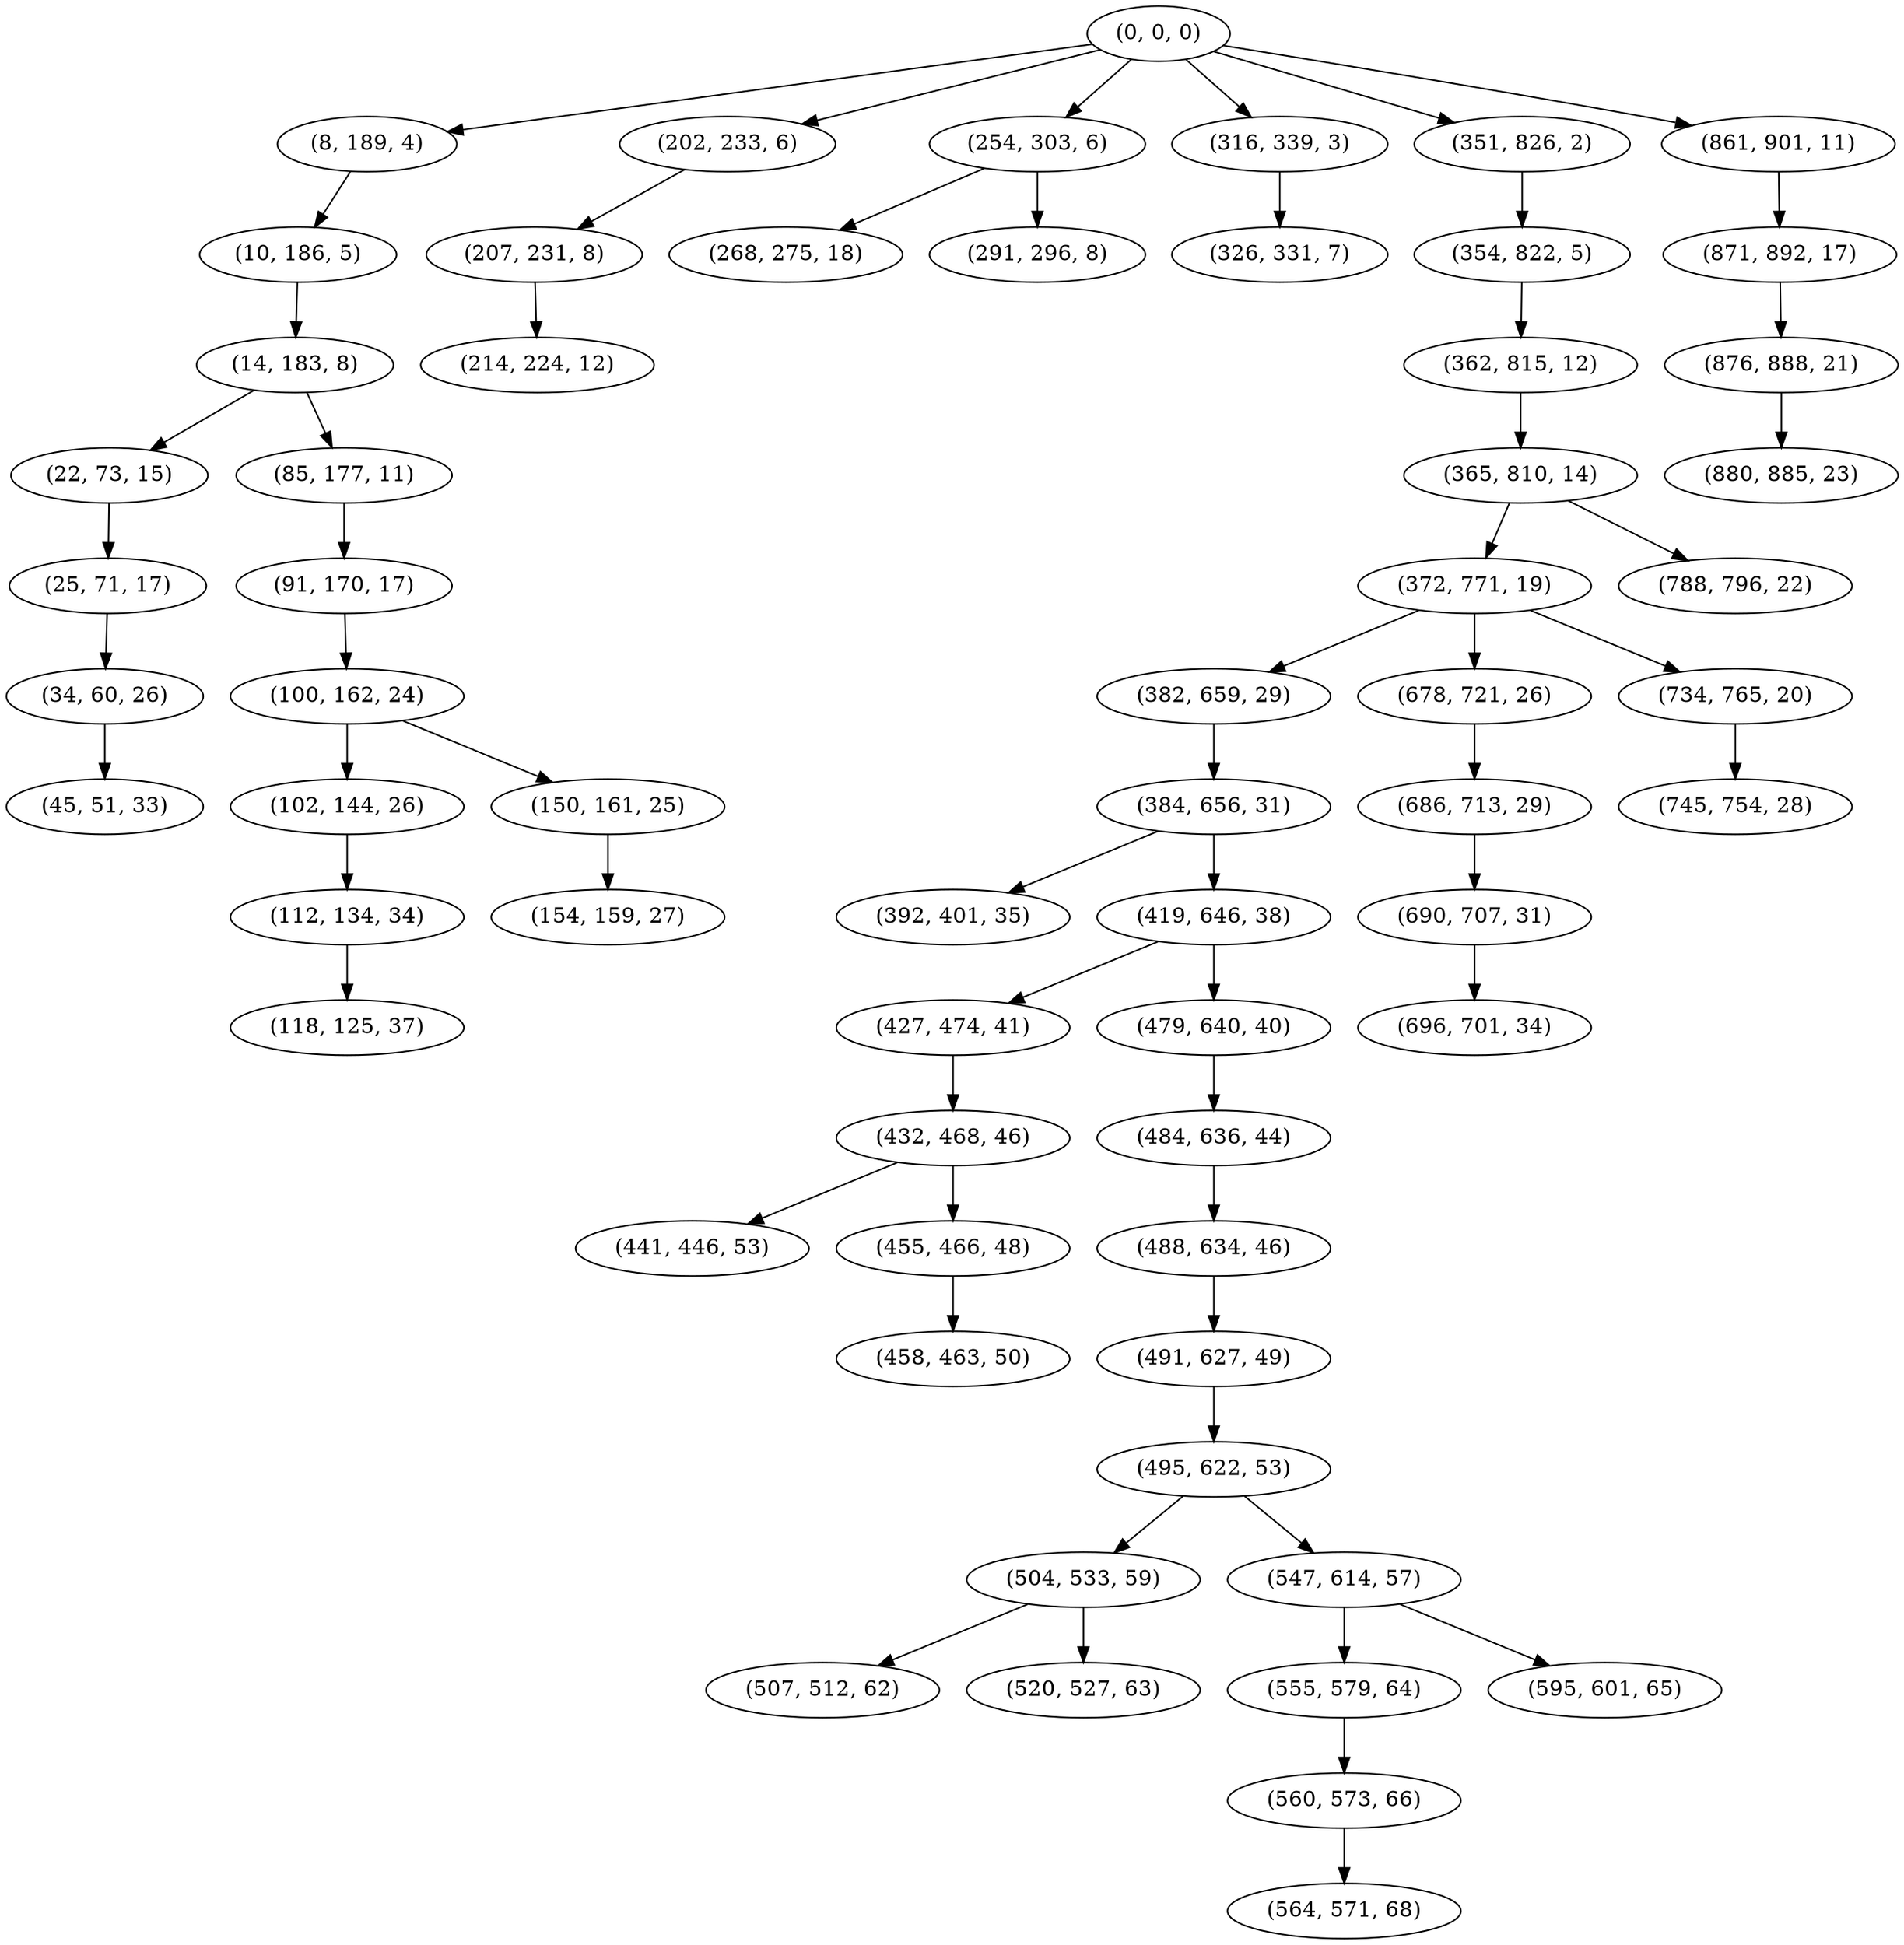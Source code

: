 digraph tree {
    "(0, 0, 0)";
    "(8, 189, 4)";
    "(10, 186, 5)";
    "(14, 183, 8)";
    "(22, 73, 15)";
    "(25, 71, 17)";
    "(34, 60, 26)";
    "(45, 51, 33)";
    "(85, 177, 11)";
    "(91, 170, 17)";
    "(100, 162, 24)";
    "(102, 144, 26)";
    "(112, 134, 34)";
    "(118, 125, 37)";
    "(150, 161, 25)";
    "(154, 159, 27)";
    "(202, 233, 6)";
    "(207, 231, 8)";
    "(214, 224, 12)";
    "(254, 303, 6)";
    "(268, 275, 18)";
    "(291, 296, 8)";
    "(316, 339, 3)";
    "(326, 331, 7)";
    "(351, 826, 2)";
    "(354, 822, 5)";
    "(362, 815, 12)";
    "(365, 810, 14)";
    "(372, 771, 19)";
    "(382, 659, 29)";
    "(384, 656, 31)";
    "(392, 401, 35)";
    "(419, 646, 38)";
    "(427, 474, 41)";
    "(432, 468, 46)";
    "(441, 446, 53)";
    "(455, 466, 48)";
    "(458, 463, 50)";
    "(479, 640, 40)";
    "(484, 636, 44)";
    "(488, 634, 46)";
    "(491, 627, 49)";
    "(495, 622, 53)";
    "(504, 533, 59)";
    "(507, 512, 62)";
    "(520, 527, 63)";
    "(547, 614, 57)";
    "(555, 579, 64)";
    "(560, 573, 66)";
    "(564, 571, 68)";
    "(595, 601, 65)";
    "(678, 721, 26)";
    "(686, 713, 29)";
    "(690, 707, 31)";
    "(696, 701, 34)";
    "(734, 765, 20)";
    "(745, 754, 28)";
    "(788, 796, 22)";
    "(861, 901, 11)";
    "(871, 892, 17)";
    "(876, 888, 21)";
    "(880, 885, 23)";
    "(0, 0, 0)" -> "(8, 189, 4)";
    "(0, 0, 0)" -> "(202, 233, 6)";
    "(0, 0, 0)" -> "(254, 303, 6)";
    "(0, 0, 0)" -> "(316, 339, 3)";
    "(0, 0, 0)" -> "(351, 826, 2)";
    "(0, 0, 0)" -> "(861, 901, 11)";
    "(8, 189, 4)" -> "(10, 186, 5)";
    "(10, 186, 5)" -> "(14, 183, 8)";
    "(14, 183, 8)" -> "(22, 73, 15)";
    "(14, 183, 8)" -> "(85, 177, 11)";
    "(22, 73, 15)" -> "(25, 71, 17)";
    "(25, 71, 17)" -> "(34, 60, 26)";
    "(34, 60, 26)" -> "(45, 51, 33)";
    "(85, 177, 11)" -> "(91, 170, 17)";
    "(91, 170, 17)" -> "(100, 162, 24)";
    "(100, 162, 24)" -> "(102, 144, 26)";
    "(100, 162, 24)" -> "(150, 161, 25)";
    "(102, 144, 26)" -> "(112, 134, 34)";
    "(112, 134, 34)" -> "(118, 125, 37)";
    "(150, 161, 25)" -> "(154, 159, 27)";
    "(202, 233, 6)" -> "(207, 231, 8)";
    "(207, 231, 8)" -> "(214, 224, 12)";
    "(254, 303, 6)" -> "(268, 275, 18)";
    "(254, 303, 6)" -> "(291, 296, 8)";
    "(316, 339, 3)" -> "(326, 331, 7)";
    "(351, 826, 2)" -> "(354, 822, 5)";
    "(354, 822, 5)" -> "(362, 815, 12)";
    "(362, 815, 12)" -> "(365, 810, 14)";
    "(365, 810, 14)" -> "(372, 771, 19)";
    "(365, 810, 14)" -> "(788, 796, 22)";
    "(372, 771, 19)" -> "(382, 659, 29)";
    "(372, 771, 19)" -> "(678, 721, 26)";
    "(372, 771, 19)" -> "(734, 765, 20)";
    "(382, 659, 29)" -> "(384, 656, 31)";
    "(384, 656, 31)" -> "(392, 401, 35)";
    "(384, 656, 31)" -> "(419, 646, 38)";
    "(419, 646, 38)" -> "(427, 474, 41)";
    "(419, 646, 38)" -> "(479, 640, 40)";
    "(427, 474, 41)" -> "(432, 468, 46)";
    "(432, 468, 46)" -> "(441, 446, 53)";
    "(432, 468, 46)" -> "(455, 466, 48)";
    "(455, 466, 48)" -> "(458, 463, 50)";
    "(479, 640, 40)" -> "(484, 636, 44)";
    "(484, 636, 44)" -> "(488, 634, 46)";
    "(488, 634, 46)" -> "(491, 627, 49)";
    "(491, 627, 49)" -> "(495, 622, 53)";
    "(495, 622, 53)" -> "(504, 533, 59)";
    "(495, 622, 53)" -> "(547, 614, 57)";
    "(504, 533, 59)" -> "(507, 512, 62)";
    "(504, 533, 59)" -> "(520, 527, 63)";
    "(547, 614, 57)" -> "(555, 579, 64)";
    "(547, 614, 57)" -> "(595, 601, 65)";
    "(555, 579, 64)" -> "(560, 573, 66)";
    "(560, 573, 66)" -> "(564, 571, 68)";
    "(678, 721, 26)" -> "(686, 713, 29)";
    "(686, 713, 29)" -> "(690, 707, 31)";
    "(690, 707, 31)" -> "(696, 701, 34)";
    "(734, 765, 20)" -> "(745, 754, 28)";
    "(861, 901, 11)" -> "(871, 892, 17)";
    "(871, 892, 17)" -> "(876, 888, 21)";
    "(876, 888, 21)" -> "(880, 885, 23)";
}
